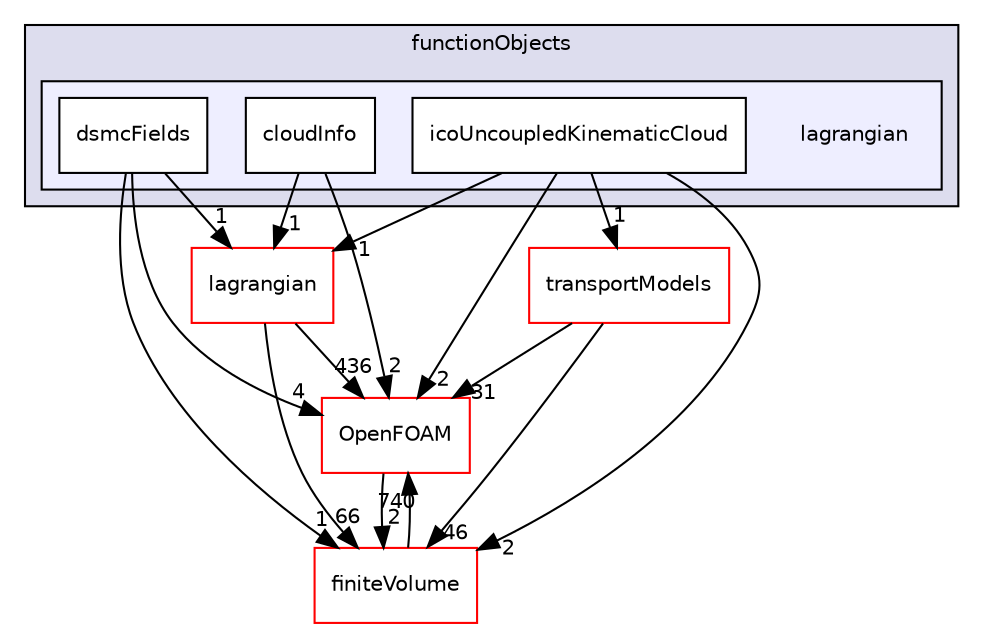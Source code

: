 digraph "src/functionObjects/lagrangian" {
  bgcolor=transparent;
  compound=true
  node [ fontsize="10", fontname="Helvetica"];
  edge [ labelfontsize="10", labelfontname="Helvetica"];
  subgraph clusterdir_de23f6d4f0962ea995903f5110543226 {
    graph [ bgcolor="#ddddee", pencolor="black", label="functionObjects" fontname="Helvetica", fontsize="10", URL="dir_de23f6d4f0962ea995903f5110543226.html"]
  subgraph clusterdir_d9814129caaca576fbd52a4e4170397d {
    graph [ bgcolor="#eeeeff", pencolor="black", label="" URL="dir_d9814129caaca576fbd52a4e4170397d.html"];
    dir_d9814129caaca576fbd52a4e4170397d [shape=plaintext label="lagrangian"];
    dir_745a118582f86ec001084dfd17322fc5 [shape=box label="cloudInfo" color="black" fillcolor="white" style="filled" URL="dir_745a118582f86ec001084dfd17322fc5.html"];
    dir_8d6b63998c34b9855ae55ad5ad2cc93f [shape=box label="dsmcFields" color="black" fillcolor="white" style="filled" URL="dir_8d6b63998c34b9855ae55ad5ad2cc93f.html"];
    dir_b168f62cf703486d0db41582fb2f0c7c [shape=box label="icoUncoupledKinematicCloud" color="black" fillcolor="white" style="filled" URL="dir_b168f62cf703486d0db41582fb2f0c7c.html"];
  }
  }
  dir_9bd15774b555cf7259a6fa18f99fe99b [shape=box label="finiteVolume" color="red" URL="dir_9bd15774b555cf7259a6fa18f99fe99b.html"];
  dir_c5473ff19b20e6ec4dfe5c310b3778a8 [shape=box label="OpenFOAM" color="red" URL="dir_c5473ff19b20e6ec4dfe5c310b3778a8.html"];
  dir_9415e59289a6feeb24164dafa70a594f [shape=box label="transportModels" color="red" URL="dir_9415e59289a6feeb24164dafa70a594f.html"];
  dir_f8c25efc4b6f6a8502a42d5af7554d23 [shape=box label="lagrangian" color="red" URL="dir_f8c25efc4b6f6a8502a42d5af7554d23.html"];
  dir_9bd15774b555cf7259a6fa18f99fe99b->dir_c5473ff19b20e6ec4dfe5c310b3778a8 [headlabel="740", labeldistance=1.5 headhref="dir_000892_001950.html"];
  dir_8d6b63998c34b9855ae55ad5ad2cc93f->dir_9bd15774b555cf7259a6fa18f99fe99b [headlabel="1", labeldistance=1.5 headhref="dir_001310_000892.html"];
  dir_8d6b63998c34b9855ae55ad5ad2cc93f->dir_c5473ff19b20e6ec4dfe5c310b3778a8 [headlabel="4", labeldistance=1.5 headhref="dir_001310_001950.html"];
  dir_8d6b63998c34b9855ae55ad5ad2cc93f->dir_f8c25efc4b6f6a8502a42d5af7554d23 [headlabel="1", labeldistance=1.5 headhref="dir_001310_001418.html"];
  dir_745a118582f86ec001084dfd17322fc5->dir_c5473ff19b20e6ec4dfe5c310b3778a8 [headlabel="2", labeldistance=1.5 headhref="dir_001309_001950.html"];
  dir_745a118582f86ec001084dfd17322fc5->dir_f8c25efc4b6f6a8502a42d5af7554d23 [headlabel="1", labeldistance=1.5 headhref="dir_001309_001418.html"];
  dir_c5473ff19b20e6ec4dfe5c310b3778a8->dir_9bd15774b555cf7259a6fa18f99fe99b [headlabel="2", labeldistance=1.5 headhref="dir_001950_000892.html"];
  dir_9415e59289a6feeb24164dafa70a594f->dir_9bd15774b555cf7259a6fa18f99fe99b [headlabel="46", labeldistance=1.5 headhref="dir_000910_000892.html"];
  dir_9415e59289a6feeb24164dafa70a594f->dir_c5473ff19b20e6ec4dfe5c310b3778a8 [headlabel="31", labeldistance=1.5 headhref="dir_000910_001950.html"];
  dir_f8c25efc4b6f6a8502a42d5af7554d23->dir_9bd15774b555cf7259a6fa18f99fe99b [headlabel="66", labeldistance=1.5 headhref="dir_001418_000892.html"];
  dir_f8c25efc4b6f6a8502a42d5af7554d23->dir_c5473ff19b20e6ec4dfe5c310b3778a8 [headlabel="436", labeldistance=1.5 headhref="dir_001418_001950.html"];
  dir_b168f62cf703486d0db41582fb2f0c7c->dir_9bd15774b555cf7259a6fa18f99fe99b [headlabel="2", labeldistance=1.5 headhref="dir_001311_000892.html"];
  dir_b168f62cf703486d0db41582fb2f0c7c->dir_c5473ff19b20e6ec4dfe5c310b3778a8 [headlabel="2", labeldistance=1.5 headhref="dir_001311_001950.html"];
  dir_b168f62cf703486d0db41582fb2f0c7c->dir_9415e59289a6feeb24164dafa70a594f [headlabel="1", labeldistance=1.5 headhref="dir_001311_000910.html"];
  dir_b168f62cf703486d0db41582fb2f0c7c->dir_f8c25efc4b6f6a8502a42d5af7554d23 [headlabel="1", labeldistance=1.5 headhref="dir_001311_001418.html"];
}
